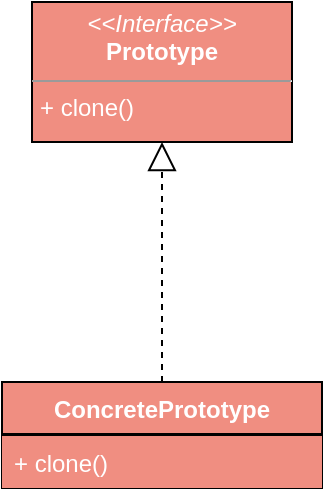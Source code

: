 <mxfile version="12.4.7" type="github">
  <diagram id="9at_ON9sgRXy7lir85lU" name="Page-1">
    <mxGraphModel dx="1186" dy="741" grid="1" gridSize="10" guides="1" tooltips="1" connect="1" arrows="1" fold="1" page="1" pageScale="1" pageWidth="827" pageHeight="1169" math="0" shadow="0">
      <root>
        <mxCell id="0"/>
        <mxCell id="1" parent="0"/>
        <mxCell id="SqZr4mD1PMiFortthRNM-1" value="ConcretePrototype" style="swimlane;fontStyle=1;align=center;verticalAlign=top;childLayout=stackLayout;horizontal=1;startSize=26;horizontalStack=0;resizeParent=1;resizeParentMax=0;resizeLast=0;collapsible=1;marginBottom=0;fillColor=#F08E81;fontColor=#FFFFFF;" parent="1" vertex="1">
          <mxGeometry x="333" y="370" width="160" height="53" as="geometry"/>
        </mxCell>
        <mxCell id="SqZr4mD1PMiFortthRNM-3" value="" style="line;strokeWidth=1;fillColor=#F08E81;align=left;verticalAlign=middle;spacingTop=-1;spacingLeft=3;spacingRight=3;rotatable=0;labelPosition=right;points=[];portConstraint=eastwest;fontColor=#FFFFFF;" parent="SqZr4mD1PMiFortthRNM-1" vertex="1">
          <mxGeometry y="26" width="160" height="1" as="geometry"/>
        </mxCell>
        <mxCell id="SqZr4mD1PMiFortthRNM-4" value="+ clone()" style="text;strokeColor=none;fillColor=#F08E81;align=left;verticalAlign=top;spacingLeft=4;spacingRight=4;overflow=hidden;rotatable=0;points=[[0,0.5],[1,0.5]];portConstraint=eastwest;fontColor=#FFFFFF;" parent="SqZr4mD1PMiFortthRNM-1" vertex="1">
          <mxGeometry y="27" width="160" height="26" as="geometry"/>
        </mxCell>
        <mxCell id="SqZr4mD1PMiFortthRNM-6" value="&lt;p style=&quot;margin: 0px ; margin-top: 4px ; text-align: center&quot;&gt;&lt;i&gt;&amp;lt;&amp;lt;Interface&amp;gt;&amp;gt;&lt;/i&gt;&lt;br&gt;&lt;span style=&quot;font-weight: 700&quot;&gt;Prototype&lt;/span&gt;&lt;br&gt;&lt;/p&gt;&lt;hr size=&quot;1&quot;&gt;&lt;p style=&quot;margin: 0px ; margin-left: 4px&quot;&gt;+ clone()&lt;/p&gt;" style="verticalAlign=top;align=left;overflow=fill;fontSize=12;fontFamily=Helvetica;html=1;fillColor=#F08E81;fontColor=#FFFFFF;" parent="1" vertex="1">
          <mxGeometry x="348" y="180" width="130" height="70" as="geometry"/>
        </mxCell>
        <mxCell id="SqZr4mD1PMiFortthRNM-10" value="" style="endArrow=block;dashed=1;endFill=0;endSize=12;html=1;fontColor=#FFFFFF;entryX=0.5;entryY=1;entryDx=0;entryDy=0;exitX=0.5;exitY=0;exitDx=0;exitDy=0;" parent="1" source="SqZr4mD1PMiFortthRNM-1" target="SqZr4mD1PMiFortthRNM-6" edge="1">
          <mxGeometry width="160" relative="1" as="geometry">
            <mxPoint x="410" y="390" as="sourcePoint"/>
            <mxPoint x="490" y="350" as="targetPoint"/>
          </mxGeometry>
        </mxCell>
      </root>
    </mxGraphModel>
  </diagram>
</mxfile>
